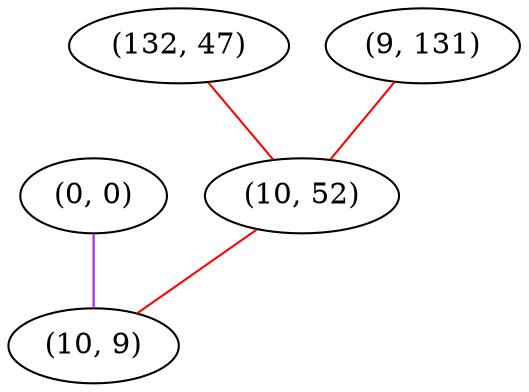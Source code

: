 graph "" {
"(0, 0)";
"(132, 47)";
"(9, 131)";
"(10, 52)";
"(10, 9)";
"(0, 0)" -- "(10, 9)"  [color=purple, key=0, weight=4];
"(132, 47)" -- "(10, 52)"  [color=red, key=0, weight=1];
"(9, 131)" -- "(10, 52)"  [color=red, key=0, weight=1];
"(10, 52)" -- "(10, 9)"  [color=red, key=0, weight=1];
}
